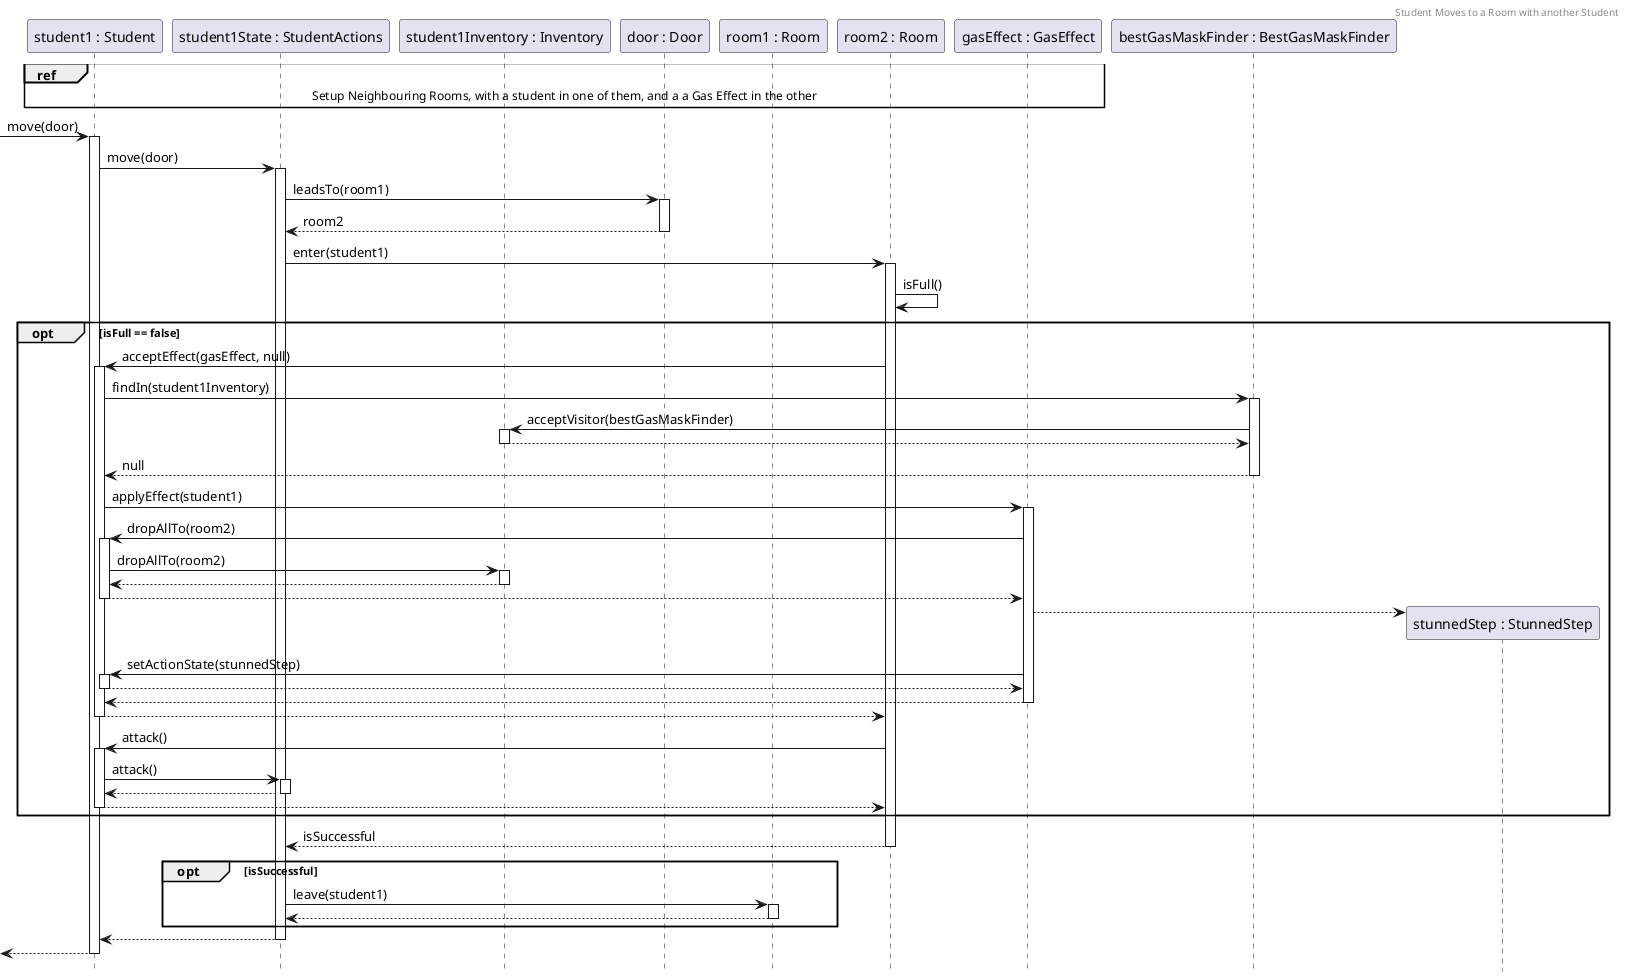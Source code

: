 @startuml RoomSplitWithEffects
header Student Moves to a Room with another Student
hide footbox

participant S1 as "student1 : Student"
participant S1S as "student1State : StudentActions"
participant S1I as "student1Inventory : Inventory"
participant D as "door : Door"
participant R1 as "room1 : Room"
participant R2 as "room2 : Room"
participant W as "gasEffect : GasEffect"
participant F as "bestGasMaskFinder : BestGasMaskFinder"

ref over S1, W: Setup Neighbouring Rooms, with a student in one of them, and a a Gas Effect in the other
-> S1 ++: move(door)
S1 -> S1S ++: move(door)
S1S -> D ++: leadsTo(room1)
return room2
S1S -> R2 ++ : enter(student1)
R2 -> R2 : isFull()
opt isFull == false
    R2 -> S1 ++ : acceptEffect(gasEffect, null)
    S1 -> F ++: findIn(student1Inventory)
    F -> S1I ++: acceptVisitor(bestGasMaskFinder)
    return
    return null
    S1 -> W ++ : applyEffect(student1)
    W -> S1 ++: dropAllTo(room2)
    S1 -> S1I ++ : dropAllTo(room2)
    return
    return
    create S as "stunnedStep : StunnedStep"
    W --> S <<create>>

    W -> S1 ++: setActionState(stunnedStep)
    return
    return
    return
    R2 -> S1 ++ : attack()
    S1 -> S1S ++ : attack()
    return
    return
end
return isSuccessful
opt isSuccessful
    S1S -> R1 ++ : leave(student1)
    return
end
return 
return 


@enduml

